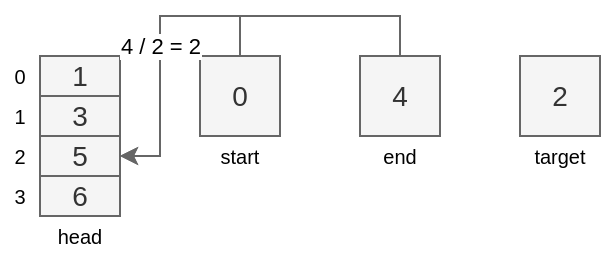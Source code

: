 <mxfile version="26.0.9" pages="7">
  <diagram name="1_1" id="raGk_D8FTLXwgUmbc4jt">
    <mxGraphModel dx="479" dy="602" grid="1" gridSize="10" guides="1" tooltips="1" connect="1" arrows="1" fold="1" page="1" pageScale="1" pageWidth="380" pageHeight="200" math="0" shadow="0">
      <root>
        <mxCell id="0" />
        <mxCell id="1" parent="0" />
        <mxCell id="YVadF5KtlsCSZIGHM0kt-62" value="1" style="text;html=1;align=center;verticalAlign=middle;whiteSpace=wrap;rounded=0;fillColor=#f5f5f5;strokeColor=#666666;fontSize=14;fontColor=#333333;" parent="1" vertex="1">
          <mxGeometry x="60" y="60" width="40" height="20" as="geometry" />
        </mxCell>
        <mxCell id="YVadF5KtlsCSZIGHM0kt-69" value="head" style="text;html=1;align=center;verticalAlign=middle;whiteSpace=wrap;rounded=0;fontSize=10;" parent="1" vertex="1">
          <mxGeometry x="60" y="140" width="40" height="20" as="geometry" />
        </mxCell>
        <mxCell id="HLPhJ_ixPwx_cEk2xLpj-1" value="3" style="text;html=1;align=center;verticalAlign=middle;whiteSpace=wrap;rounded=0;fillColor=#f5f5f5;strokeColor=#666666;fontSize=14;fontColor=#333333;" vertex="1" parent="1">
          <mxGeometry x="60" y="80" width="40" height="20" as="geometry" />
        </mxCell>
        <mxCell id="HLPhJ_ixPwx_cEk2xLpj-2" value="5" style="text;html=1;align=center;verticalAlign=middle;whiteSpace=wrap;rounded=0;fillColor=#f5f5f5;strokeColor=#666666;fontSize=14;fontColor=#333333;" vertex="1" parent="1">
          <mxGeometry x="60" y="100" width="40" height="20" as="geometry" />
        </mxCell>
        <mxCell id="HLPhJ_ixPwx_cEk2xLpj-3" value="6" style="text;html=1;align=center;verticalAlign=middle;whiteSpace=wrap;rounded=0;fillColor=#f5f5f5;strokeColor=#666666;fontSize=14;fontColor=#333333;" vertex="1" parent="1">
          <mxGeometry x="60" y="120" width="40" height="20" as="geometry" />
        </mxCell>
        <mxCell id="HLPhJ_ixPwx_cEk2xLpj-4" value="0" style="text;html=1;align=center;verticalAlign=middle;whiteSpace=wrap;rounded=0;fillColor=#f5f5f5;strokeColor=#666666;fontSize=14;fontColor=#333333;" vertex="1" parent="1">
          <mxGeometry x="140" y="60" width="40" height="40" as="geometry" />
        </mxCell>
        <mxCell id="wyo38TF92AZ36UTN26x6-1" style="edgeStyle=orthogonalEdgeStyle;rounded=0;orthogonalLoop=1;jettySize=auto;html=1;exitX=0.5;exitY=0;exitDx=0;exitDy=0;entryX=1;entryY=0.5;entryDx=0;entryDy=0;fillColor=#f5f5f5;strokeColor=#666666;" edge="1" parent="1" source="HLPhJ_ixPwx_cEk2xLpj-5" target="HLPhJ_ixPwx_cEk2xLpj-2">
          <mxGeometry relative="1" as="geometry">
            <Array as="points">
              <mxPoint x="240" y="40" />
              <mxPoint x="120" y="40" />
              <mxPoint x="120" y="110" />
            </Array>
          </mxGeometry>
        </mxCell>
        <mxCell id="HLPhJ_ixPwx_cEk2xLpj-5" value="4" style="text;html=1;align=center;verticalAlign=middle;whiteSpace=wrap;rounded=0;fillColor=#f5f5f5;strokeColor=#666666;fontSize=14;fontColor=#333333;" vertex="1" parent="1">
          <mxGeometry x="220" y="60" width="40" height="40" as="geometry" />
        </mxCell>
        <mxCell id="HLPhJ_ixPwx_cEk2xLpj-6" value="0" style="text;html=1;align=center;verticalAlign=middle;whiteSpace=wrap;rounded=0;fontSize=10;" vertex="1" parent="1">
          <mxGeometry x="40" y="60" width="20" height="20" as="geometry" />
        </mxCell>
        <mxCell id="HLPhJ_ixPwx_cEk2xLpj-7" value="1" style="text;html=1;align=center;verticalAlign=middle;whiteSpace=wrap;rounded=0;fontSize=10;" vertex="1" parent="1">
          <mxGeometry x="40" y="80" width="20" height="20" as="geometry" />
        </mxCell>
        <mxCell id="HLPhJ_ixPwx_cEk2xLpj-8" value="2" style="text;html=1;align=center;verticalAlign=middle;whiteSpace=wrap;rounded=0;fontSize=10;" vertex="1" parent="1">
          <mxGeometry x="40" y="100" width="20" height="20" as="geometry" />
        </mxCell>
        <mxCell id="HLPhJ_ixPwx_cEk2xLpj-9" value="3" style="text;html=1;align=center;verticalAlign=middle;whiteSpace=wrap;rounded=0;fontSize=10;" vertex="1" parent="1">
          <mxGeometry x="40" y="120" width="20" height="20" as="geometry" />
        </mxCell>
        <mxCell id="HLPhJ_ixPwx_cEk2xLpj-10" value="start" style="text;html=1;align=center;verticalAlign=middle;whiteSpace=wrap;rounded=0;fontSize=10;" vertex="1" parent="1">
          <mxGeometry x="140" y="100" width="40" height="20" as="geometry" />
        </mxCell>
        <mxCell id="HLPhJ_ixPwx_cEk2xLpj-12" value="end" style="text;html=1;align=center;verticalAlign=middle;whiteSpace=wrap;rounded=0;fontSize=10;" vertex="1" parent="1">
          <mxGeometry x="220" y="100" width="40" height="20" as="geometry" />
        </mxCell>
        <mxCell id="HLPhJ_ixPwx_cEk2xLpj-15" value="4 / 2 = 2" style="edgeStyle=orthogonalEdgeStyle;rounded=0;orthogonalLoop=1;jettySize=auto;html=1;exitX=0.5;exitY=0;exitDx=0;exitDy=0;entryX=1;entryY=0.5;entryDx=0;entryDy=0;fillColor=#f5f5f5;strokeColor=#666666;" edge="1" parent="1" source="HLPhJ_ixPwx_cEk2xLpj-4" target="HLPhJ_ixPwx_cEk2xLpj-2">
          <mxGeometry relative="1" as="geometry" />
        </mxCell>
        <mxCell id="OzNwr1n8sYcofSGi2m3O-1" value="2" style="text;html=1;align=center;verticalAlign=middle;whiteSpace=wrap;rounded=0;fillColor=#f5f5f5;strokeColor=#666666;fontSize=14;fontColor=#333333;" vertex="1" parent="1">
          <mxGeometry x="300" y="60" width="40" height="40" as="geometry" />
        </mxCell>
        <mxCell id="OzNwr1n8sYcofSGi2m3O-2" value="target" style="text;html=1;align=center;verticalAlign=middle;whiteSpace=wrap;rounded=0;fontSize=10;" vertex="1" parent="1">
          <mxGeometry x="300" y="100" width="40" height="20" as="geometry" />
        </mxCell>
      </root>
    </mxGraphModel>
  </diagram>
  <diagram name="1_2" id="Xe5PNW_9NJMJDappwKP_">
    <mxGraphModel dx="454" dy="703" grid="1" gridSize="10" guides="1" tooltips="1" connect="1" arrows="1" fold="1" page="1" pageScale="1" pageWidth="380" pageHeight="200" math="0" shadow="0">
      <root>
        <mxCell id="CXMu4a2lY9IRvnegGQ43-0" />
        <mxCell id="CXMu4a2lY9IRvnegGQ43-1" parent="CXMu4a2lY9IRvnegGQ43-0" />
        <mxCell id="CXMu4a2lY9IRvnegGQ43-2" value="1" style="text;html=1;align=center;verticalAlign=middle;whiteSpace=wrap;rounded=0;fillColor=#f5f5f5;strokeColor=#666666;fontSize=14;fontColor=#333333;" vertex="1" parent="CXMu4a2lY9IRvnegGQ43-1">
          <mxGeometry x="60" y="60" width="40" height="20" as="geometry" />
        </mxCell>
        <mxCell id="CXMu4a2lY9IRvnegGQ43-3" value="head" style="text;html=1;align=center;verticalAlign=middle;whiteSpace=wrap;rounded=0;fontSize=10;" vertex="1" parent="CXMu4a2lY9IRvnegGQ43-1">
          <mxGeometry x="60" y="140" width="40" height="20" as="geometry" />
        </mxCell>
        <mxCell id="CXMu4a2lY9IRvnegGQ43-4" value="3" style="text;html=1;align=center;verticalAlign=middle;whiteSpace=wrap;rounded=0;fillColor=#f5f5f5;strokeColor=#666666;fontSize=14;fontColor=#333333;" vertex="1" parent="CXMu4a2lY9IRvnegGQ43-1">
          <mxGeometry x="60" y="80" width="40" height="20" as="geometry" />
        </mxCell>
        <mxCell id="CXMu4a2lY9IRvnegGQ43-5" value="5" style="text;html=1;align=center;verticalAlign=middle;whiteSpace=wrap;rounded=0;fillColor=#f5f5f5;strokeColor=#666666;fontSize=14;fontColor=#333333;" vertex="1" parent="CXMu4a2lY9IRvnegGQ43-1">
          <mxGeometry x="60" y="100" width="40" height="20" as="geometry" />
        </mxCell>
        <mxCell id="CXMu4a2lY9IRvnegGQ43-6" value="6" style="text;html=1;align=center;verticalAlign=middle;whiteSpace=wrap;rounded=0;fillColor=#f5f5f5;strokeColor=#666666;fontSize=14;fontColor=#333333;" vertex="1" parent="CXMu4a2lY9IRvnegGQ43-1">
          <mxGeometry x="60" y="120" width="40" height="20" as="geometry" />
        </mxCell>
        <mxCell id="CXMu4a2lY9IRvnegGQ43-7" value="0" style="text;html=1;align=center;verticalAlign=middle;whiteSpace=wrap;rounded=0;fillColor=#f5f5f5;strokeColor=#666666;fontSize=14;fontColor=#333333;" vertex="1" parent="CXMu4a2lY9IRvnegGQ43-1">
          <mxGeometry x="140" y="60" width="40" height="40" as="geometry" />
        </mxCell>
        <mxCell id="CXMu4a2lY9IRvnegGQ43-8" style="edgeStyle=orthogonalEdgeStyle;rounded=0;orthogonalLoop=1;jettySize=auto;html=1;exitX=0.5;exitY=0;exitDx=0;exitDy=0;entryX=1;entryY=0.5;entryDx=0;entryDy=0;fillColor=#dae8fc;strokeColor=#6c8ebf;" edge="1" parent="CXMu4a2lY9IRvnegGQ43-1" source="CXMu4a2lY9IRvnegGQ43-9" target="CXMu4a2lY9IRvnegGQ43-4">
          <mxGeometry relative="1" as="geometry">
            <Array as="points">
              <mxPoint x="240" y="40" />
              <mxPoint x="120" y="40" />
              <mxPoint x="120" y="90" />
            </Array>
          </mxGeometry>
        </mxCell>
        <mxCell id="CXMu4a2lY9IRvnegGQ43-9" value="3" style="text;html=1;align=center;verticalAlign=middle;whiteSpace=wrap;rounded=0;fillColor=#dae8fc;strokeColor=#6c8ebf;fontSize=14;fontColor=#333333;" vertex="1" parent="CXMu4a2lY9IRvnegGQ43-1">
          <mxGeometry x="220" y="60" width="40" height="40" as="geometry" />
        </mxCell>
        <mxCell id="CXMu4a2lY9IRvnegGQ43-10" value="0" style="text;html=1;align=center;verticalAlign=middle;whiteSpace=wrap;rounded=0;fontSize=10;" vertex="1" parent="CXMu4a2lY9IRvnegGQ43-1">
          <mxGeometry x="40" y="60" width="20" height="20" as="geometry" />
        </mxCell>
        <mxCell id="CXMu4a2lY9IRvnegGQ43-11" value="1" style="text;html=1;align=center;verticalAlign=middle;whiteSpace=wrap;rounded=0;fontSize=10;" vertex="1" parent="CXMu4a2lY9IRvnegGQ43-1">
          <mxGeometry x="40" y="80" width="20" height="20" as="geometry" />
        </mxCell>
        <mxCell id="CXMu4a2lY9IRvnegGQ43-12" value="2" style="text;html=1;align=center;verticalAlign=middle;whiteSpace=wrap;rounded=0;fontSize=10;" vertex="1" parent="CXMu4a2lY9IRvnegGQ43-1">
          <mxGeometry x="40" y="100" width="20" height="20" as="geometry" />
        </mxCell>
        <mxCell id="CXMu4a2lY9IRvnegGQ43-13" value="3" style="text;html=1;align=center;verticalAlign=middle;whiteSpace=wrap;rounded=0;fontSize=10;" vertex="1" parent="CXMu4a2lY9IRvnegGQ43-1">
          <mxGeometry x="40" y="120" width="20" height="20" as="geometry" />
        </mxCell>
        <mxCell id="CXMu4a2lY9IRvnegGQ43-14" value="start" style="text;html=1;align=center;verticalAlign=middle;whiteSpace=wrap;rounded=0;fontSize=10;" vertex="1" parent="CXMu4a2lY9IRvnegGQ43-1">
          <mxGeometry x="140" y="100" width="40" height="20" as="geometry" />
        </mxCell>
        <mxCell id="CXMu4a2lY9IRvnegGQ43-15" value="end" style="text;html=1;align=center;verticalAlign=middle;whiteSpace=wrap;rounded=0;fontSize=10;" vertex="1" parent="CXMu4a2lY9IRvnegGQ43-1">
          <mxGeometry x="220" y="100" width="40" height="20" as="geometry" />
        </mxCell>
        <mxCell id="CXMu4a2lY9IRvnegGQ43-16" value="3 / 2 = 1" style="edgeStyle=orthogonalEdgeStyle;rounded=0;orthogonalLoop=1;jettySize=auto;html=1;exitX=0.5;exitY=0;exitDx=0;exitDy=0;entryX=1;entryY=0.5;entryDx=0;entryDy=0;fillColor=#f5f5f5;strokeColor=#666666;" edge="1" parent="CXMu4a2lY9IRvnegGQ43-1" source="CXMu4a2lY9IRvnegGQ43-7" target="CXMu4a2lY9IRvnegGQ43-4">
          <mxGeometry relative="1" as="geometry" />
        </mxCell>
        <mxCell id="CXMu4a2lY9IRvnegGQ43-17" value="2" style="text;html=1;align=center;verticalAlign=middle;whiteSpace=wrap;rounded=0;fillColor=#f5f5f5;strokeColor=#666666;fontSize=14;fontColor=#333333;" vertex="1" parent="CXMu4a2lY9IRvnegGQ43-1">
          <mxGeometry x="300" y="60" width="40" height="40" as="geometry" />
        </mxCell>
        <mxCell id="CXMu4a2lY9IRvnegGQ43-18" value="target" style="text;html=1;align=center;verticalAlign=middle;whiteSpace=wrap;rounded=0;fontSize=10;" vertex="1" parent="CXMu4a2lY9IRvnegGQ43-1">
          <mxGeometry x="300" y="100" width="40" height="20" as="geometry" />
        </mxCell>
      </root>
    </mxGraphModel>
  </diagram>
  <diagram name="1_3" id="bgQ-XmwQGah9FWewh59-">
    <mxGraphModel dx="318" dy="492" grid="1" gridSize="10" guides="1" tooltips="1" connect="1" arrows="1" fold="1" page="1" pageScale="1" pageWidth="380" pageHeight="200" math="0" shadow="0">
      <root>
        <mxCell id="JKQjCO897a4f7hNjVRfU-0" />
        <mxCell id="JKQjCO897a4f7hNjVRfU-1" parent="JKQjCO897a4f7hNjVRfU-0" />
        <mxCell id="JKQjCO897a4f7hNjVRfU-2" value="1" style="text;html=1;align=center;verticalAlign=middle;whiteSpace=wrap;rounded=0;fillColor=#f5f5f5;strokeColor=#666666;fontSize=14;fontColor=#333333;" vertex="1" parent="JKQjCO897a4f7hNjVRfU-1">
          <mxGeometry x="60" y="60" width="40" height="20" as="geometry" />
        </mxCell>
        <mxCell id="JKQjCO897a4f7hNjVRfU-3" value="head" style="text;html=1;align=center;verticalAlign=middle;whiteSpace=wrap;rounded=0;fontSize=10;" vertex="1" parent="JKQjCO897a4f7hNjVRfU-1">
          <mxGeometry x="60" y="140" width="40" height="20" as="geometry" />
        </mxCell>
        <mxCell id="JKQjCO897a4f7hNjVRfU-4" value="3" style="text;html=1;align=center;verticalAlign=middle;whiteSpace=wrap;rounded=0;fillColor=#f5f5f5;strokeColor=#666666;fontSize=14;fontColor=#333333;" vertex="1" parent="JKQjCO897a4f7hNjVRfU-1">
          <mxGeometry x="60" y="80" width="40" height="20" as="geometry" />
        </mxCell>
        <mxCell id="JKQjCO897a4f7hNjVRfU-5" value="5" style="text;html=1;align=center;verticalAlign=middle;whiteSpace=wrap;rounded=0;fillColor=#f5f5f5;strokeColor=#666666;fontSize=14;fontColor=#333333;" vertex="1" parent="JKQjCO897a4f7hNjVRfU-1">
          <mxGeometry x="60" y="100" width="40" height="20" as="geometry" />
        </mxCell>
        <mxCell id="JKQjCO897a4f7hNjVRfU-6" value="6" style="text;html=1;align=center;verticalAlign=middle;whiteSpace=wrap;rounded=0;fillColor=#f5f5f5;strokeColor=#666666;fontSize=14;fontColor=#333333;" vertex="1" parent="JKQjCO897a4f7hNjVRfU-1">
          <mxGeometry x="60" y="120" width="40" height="20" as="geometry" />
        </mxCell>
        <mxCell id="JKQjCO897a4f7hNjVRfU-7" value="0" style="text;html=1;align=center;verticalAlign=middle;whiteSpace=wrap;rounded=0;fillColor=#f5f5f5;strokeColor=#666666;fontSize=14;fontColor=#333333;" vertex="1" parent="JKQjCO897a4f7hNjVRfU-1">
          <mxGeometry x="140" y="60" width="40" height="40" as="geometry" />
        </mxCell>
        <mxCell id="JKQjCO897a4f7hNjVRfU-8" style="edgeStyle=orthogonalEdgeStyle;rounded=0;orthogonalLoop=1;jettySize=auto;html=1;exitX=0.5;exitY=0;exitDx=0;exitDy=0;entryX=1;entryY=0.5;entryDx=0;entryDy=0;fillColor=#dae8fc;strokeColor=#6c8ebf;" edge="1" parent="JKQjCO897a4f7hNjVRfU-1" source="JKQjCO897a4f7hNjVRfU-9" target="JKQjCO897a4f7hNjVRfU-4">
          <mxGeometry relative="1" as="geometry">
            <Array as="points">
              <mxPoint x="240" y="40" />
              <mxPoint x="120" y="40" />
              <mxPoint x="120" y="90" />
            </Array>
          </mxGeometry>
        </mxCell>
        <mxCell id="JKQjCO897a4f7hNjVRfU-9" value="2" style="text;html=1;align=center;verticalAlign=middle;whiteSpace=wrap;rounded=0;fillColor=#dae8fc;strokeColor=#6c8ebf;fontSize=14;fontColor=#333333;" vertex="1" parent="JKQjCO897a4f7hNjVRfU-1">
          <mxGeometry x="220" y="60" width="40" height="40" as="geometry" />
        </mxCell>
        <mxCell id="JKQjCO897a4f7hNjVRfU-10" value="0" style="text;html=1;align=center;verticalAlign=middle;whiteSpace=wrap;rounded=0;fontSize=10;" vertex="1" parent="JKQjCO897a4f7hNjVRfU-1">
          <mxGeometry x="40" y="60" width="20" height="20" as="geometry" />
        </mxCell>
        <mxCell id="JKQjCO897a4f7hNjVRfU-11" value="1" style="text;html=1;align=center;verticalAlign=middle;whiteSpace=wrap;rounded=0;fontSize=10;" vertex="1" parent="JKQjCO897a4f7hNjVRfU-1">
          <mxGeometry x="40" y="80" width="20" height="20" as="geometry" />
        </mxCell>
        <mxCell id="JKQjCO897a4f7hNjVRfU-12" value="2" style="text;html=1;align=center;verticalAlign=middle;whiteSpace=wrap;rounded=0;fontSize=10;" vertex="1" parent="JKQjCO897a4f7hNjVRfU-1">
          <mxGeometry x="40" y="100" width="20" height="20" as="geometry" />
        </mxCell>
        <mxCell id="JKQjCO897a4f7hNjVRfU-13" value="3" style="text;html=1;align=center;verticalAlign=middle;whiteSpace=wrap;rounded=0;fontSize=10;" vertex="1" parent="JKQjCO897a4f7hNjVRfU-1">
          <mxGeometry x="40" y="120" width="20" height="20" as="geometry" />
        </mxCell>
        <mxCell id="JKQjCO897a4f7hNjVRfU-14" value="start" style="text;html=1;align=center;verticalAlign=middle;whiteSpace=wrap;rounded=0;fontSize=10;" vertex="1" parent="JKQjCO897a4f7hNjVRfU-1">
          <mxGeometry x="140" y="100" width="40" height="20" as="geometry" />
        </mxCell>
        <mxCell id="JKQjCO897a4f7hNjVRfU-15" value="end" style="text;html=1;align=center;verticalAlign=middle;whiteSpace=wrap;rounded=0;fontSize=10;" vertex="1" parent="JKQjCO897a4f7hNjVRfU-1">
          <mxGeometry x="220" y="100" width="40" height="20" as="geometry" />
        </mxCell>
        <mxCell id="JKQjCO897a4f7hNjVRfU-16" value="2 / 2 = 1" style="edgeStyle=orthogonalEdgeStyle;rounded=0;orthogonalLoop=1;jettySize=auto;html=1;exitX=0.5;exitY=0;exitDx=0;exitDy=0;entryX=1;entryY=0.5;entryDx=0;entryDy=0;fillColor=#f5f5f5;strokeColor=#666666;" edge="1" parent="JKQjCO897a4f7hNjVRfU-1" source="JKQjCO897a4f7hNjVRfU-7" target="JKQjCO897a4f7hNjVRfU-4">
          <mxGeometry relative="1" as="geometry" />
        </mxCell>
        <mxCell id="JKQjCO897a4f7hNjVRfU-17" value="2" style="text;html=1;align=center;verticalAlign=middle;whiteSpace=wrap;rounded=0;fillColor=#f5f5f5;strokeColor=#666666;fontSize=14;fontColor=#333333;" vertex="1" parent="JKQjCO897a4f7hNjVRfU-1">
          <mxGeometry x="300" y="60" width="40" height="40" as="geometry" />
        </mxCell>
        <mxCell id="JKQjCO897a4f7hNjVRfU-18" value="target" style="text;html=1;align=center;verticalAlign=middle;whiteSpace=wrap;rounded=0;fontSize=10;" vertex="1" parent="JKQjCO897a4f7hNjVRfU-1">
          <mxGeometry x="300" y="100" width="40" height="20" as="geometry" />
        </mxCell>
      </root>
    </mxGraphModel>
  </diagram>
  <diagram name="1_4" id="Nwadzig5twYr5KLz-5EW">
    <mxGraphModel dx="378" dy="586" grid="1" gridSize="10" guides="1" tooltips="1" connect="1" arrows="1" fold="1" page="1" pageScale="1" pageWidth="380" pageHeight="200" math="0" shadow="0">
      <root>
        <mxCell id="PVrmdTZthWEJJLm-ss5--0" />
        <mxCell id="PVrmdTZthWEJJLm-ss5--1" parent="PVrmdTZthWEJJLm-ss5--0" />
        <mxCell id="PVrmdTZthWEJJLm-ss5--2" value="1" style="text;html=1;align=center;verticalAlign=middle;whiteSpace=wrap;rounded=0;fillColor=#f5f5f5;strokeColor=#666666;fontSize=14;fontColor=#333333;" vertex="1" parent="PVrmdTZthWEJJLm-ss5--1">
          <mxGeometry x="60" y="60" width="40" height="20" as="geometry" />
        </mxCell>
        <mxCell id="PVrmdTZthWEJJLm-ss5--3" value="head" style="text;html=1;align=center;verticalAlign=middle;whiteSpace=wrap;rounded=0;fontSize=10;" vertex="1" parent="PVrmdTZthWEJJLm-ss5--1">
          <mxGeometry x="60" y="140" width="40" height="20" as="geometry" />
        </mxCell>
        <mxCell id="PVrmdTZthWEJJLm-ss5--4" value="3" style="text;html=1;align=center;verticalAlign=middle;whiteSpace=wrap;rounded=0;fillColor=#f5f5f5;strokeColor=#666666;fontSize=14;fontColor=#333333;" vertex="1" parent="PVrmdTZthWEJJLm-ss5--1">
          <mxGeometry x="60" y="80" width="40" height="20" as="geometry" />
        </mxCell>
        <mxCell id="PVrmdTZthWEJJLm-ss5--5" value="5" style="text;html=1;align=center;verticalAlign=middle;whiteSpace=wrap;rounded=0;fillColor=#f5f5f5;strokeColor=#666666;fontSize=14;fontColor=#333333;" vertex="1" parent="PVrmdTZthWEJJLm-ss5--1">
          <mxGeometry x="60" y="100" width="40" height="20" as="geometry" />
        </mxCell>
        <mxCell id="PVrmdTZthWEJJLm-ss5--6" value="6" style="text;html=1;align=center;verticalAlign=middle;whiteSpace=wrap;rounded=0;fillColor=#f5f5f5;strokeColor=#666666;fontSize=14;fontColor=#333333;" vertex="1" parent="PVrmdTZthWEJJLm-ss5--1">
          <mxGeometry x="60" y="120" width="40" height="20" as="geometry" />
        </mxCell>
        <mxCell id="PVrmdTZthWEJJLm-ss5--7" value="0" style="text;html=1;align=center;verticalAlign=middle;whiteSpace=wrap;rounded=0;fillColor=#f5f5f5;strokeColor=#666666;fontSize=14;fontColor=#333333;" vertex="1" parent="PVrmdTZthWEJJLm-ss5--1">
          <mxGeometry x="140" y="60" width="40" height="40" as="geometry" />
        </mxCell>
        <mxCell id="PVrmdTZthWEJJLm-ss5--8" style="edgeStyle=orthogonalEdgeStyle;rounded=0;orthogonalLoop=1;jettySize=auto;html=1;exitX=0.5;exitY=0;exitDx=0;exitDy=0;entryX=1;entryY=0.5;entryDx=0;entryDy=0;fillColor=#dae8fc;strokeColor=#6c8ebf;" edge="1" parent="PVrmdTZthWEJJLm-ss5--1" source="PVrmdTZthWEJJLm-ss5--9" target="PVrmdTZthWEJJLm-ss5--2">
          <mxGeometry relative="1" as="geometry">
            <Array as="points">
              <mxPoint x="240" y="40" />
              <mxPoint x="120" y="40" />
              <mxPoint x="120" y="70" />
            </Array>
          </mxGeometry>
        </mxCell>
        <mxCell id="PVrmdTZthWEJJLm-ss5--9" value="1" style="text;html=1;align=center;verticalAlign=middle;whiteSpace=wrap;rounded=0;fillColor=#dae8fc;strokeColor=#6c8ebf;fontSize=14;fontColor=#333333;" vertex="1" parent="PVrmdTZthWEJJLm-ss5--1">
          <mxGeometry x="220" y="60" width="40" height="40" as="geometry" />
        </mxCell>
        <mxCell id="PVrmdTZthWEJJLm-ss5--10" value="0" style="text;html=1;align=center;verticalAlign=middle;whiteSpace=wrap;rounded=0;fontSize=10;" vertex="1" parent="PVrmdTZthWEJJLm-ss5--1">
          <mxGeometry x="40" y="60" width="20" height="20" as="geometry" />
        </mxCell>
        <mxCell id="PVrmdTZthWEJJLm-ss5--11" value="1" style="text;html=1;align=center;verticalAlign=middle;whiteSpace=wrap;rounded=0;fontSize=10;" vertex="1" parent="PVrmdTZthWEJJLm-ss5--1">
          <mxGeometry x="40" y="80" width="20" height="20" as="geometry" />
        </mxCell>
        <mxCell id="PVrmdTZthWEJJLm-ss5--12" value="2" style="text;html=1;align=center;verticalAlign=middle;whiteSpace=wrap;rounded=0;fontSize=10;" vertex="1" parent="PVrmdTZthWEJJLm-ss5--1">
          <mxGeometry x="40" y="100" width="20" height="20" as="geometry" />
        </mxCell>
        <mxCell id="PVrmdTZthWEJJLm-ss5--13" value="3" style="text;html=1;align=center;verticalAlign=middle;whiteSpace=wrap;rounded=0;fontSize=10;" vertex="1" parent="PVrmdTZthWEJJLm-ss5--1">
          <mxGeometry x="40" y="120" width="20" height="20" as="geometry" />
        </mxCell>
        <mxCell id="PVrmdTZthWEJJLm-ss5--14" value="start" style="text;html=1;align=center;verticalAlign=middle;whiteSpace=wrap;rounded=0;fontSize=10;" vertex="1" parent="PVrmdTZthWEJJLm-ss5--1">
          <mxGeometry x="140" y="100" width="40" height="20" as="geometry" />
        </mxCell>
        <mxCell id="PVrmdTZthWEJJLm-ss5--15" value="end" style="text;html=1;align=center;verticalAlign=middle;whiteSpace=wrap;rounded=0;fontSize=10;" vertex="1" parent="PVrmdTZthWEJJLm-ss5--1">
          <mxGeometry x="220" y="100" width="40" height="20" as="geometry" />
        </mxCell>
        <mxCell id="PVrmdTZthWEJJLm-ss5--16" value="1 / 2 = 0" style="edgeStyle=orthogonalEdgeStyle;rounded=0;orthogonalLoop=1;jettySize=auto;html=1;exitX=0.5;exitY=0;exitDx=0;exitDy=0;entryX=1;entryY=0.5;entryDx=0;entryDy=0;fillColor=#f5f5f5;strokeColor=#666666;" edge="1" parent="PVrmdTZthWEJJLm-ss5--1" source="PVrmdTZthWEJJLm-ss5--7" target="PVrmdTZthWEJJLm-ss5--2">
          <mxGeometry relative="1" as="geometry" />
        </mxCell>
        <mxCell id="PVrmdTZthWEJJLm-ss5--17" value="2" style="text;html=1;align=center;verticalAlign=middle;whiteSpace=wrap;rounded=0;fillColor=#f5f5f5;strokeColor=#666666;fontSize=14;fontColor=#333333;" vertex="1" parent="PVrmdTZthWEJJLm-ss5--1">
          <mxGeometry x="300" y="60" width="40" height="40" as="geometry" />
        </mxCell>
        <mxCell id="PVrmdTZthWEJJLm-ss5--18" value="target" style="text;html=1;align=center;verticalAlign=middle;whiteSpace=wrap;rounded=0;fontSize=10;" vertex="1" parent="PVrmdTZthWEJJLm-ss5--1">
          <mxGeometry x="300" y="100" width="40" height="20" as="geometry" />
        </mxCell>
      </root>
    </mxGraphModel>
  </diagram>
  <diagram name="1_5" id="8nInTX4Pj194m9KKf9wE">
    <mxGraphModel dx="575" dy="723" grid="1" gridSize="10" guides="1" tooltips="1" connect="1" arrows="1" fold="1" page="1" pageScale="1" pageWidth="380" pageHeight="240" math="0" shadow="0">
      <root>
        <mxCell id="Y5Q_eQNpxi7wkEvh1GTu-0" />
        <mxCell id="Y5Q_eQNpxi7wkEvh1GTu-1" parent="Y5Q_eQNpxi7wkEvh1GTu-0" />
        <mxCell id="Y5Q_eQNpxi7wkEvh1GTu-2" value="1" style="text;html=1;align=center;verticalAlign=middle;whiteSpace=wrap;rounded=0;fillColor=#f5f5f5;strokeColor=#666666;fontSize=14;fontColor=#333333;" vertex="1" parent="Y5Q_eQNpxi7wkEvh1GTu-1">
          <mxGeometry x="60" y="60" width="40" height="20" as="geometry" />
        </mxCell>
        <mxCell id="Y5Q_eQNpxi7wkEvh1GTu-3" value="head" style="text;html=1;align=center;verticalAlign=middle;whiteSpace=wrap;rounded=0;fontSize=10;" vertex="1" parent="Y5Q_eQNpxi7wkEvh1GTu-1">
          <mxGeometry x="60" y="140" width="40" height="20" as="geometry" />
        </mxCell>
        <mxCell id="Y5Q_eQNpxi7wkEvh1GTu-4" value="3" style="text;html=1;align=center;verticalAlign=middle;whiteSpace=wrap;rounded=0;fillColor=#f5f5f5;strokeColor=#666666;fontSize=14;fontColor=#333333;" vertex="1" parent="Y5Q_eQNpxi7wkEvh1GTu-1">
          <mxGeometry x="60" y="80" width="40" height="20" as="geometry" />
        </mxCell>
        <mxCell id="Y5Q_eQNpxi7wkEvh1GTu-5" value="5" style="text;html=1;align=center;verticalAlign=middle;whiteSpace=wrap;rounded=0;fillColor=#f5f5f5;strokeColor=#666666;fontSize=14;fontColor=#333333;" vertex="1" parent="Y5Q_eQNpxi7wkEvh1GTu-1">
          <mxGeometry x="60" y="100" width="40" height="20" as="geometry" />
        </mxCell>
        <mxCell id="Y5Q_eQNpxi7wkEvh1GTu-6" value="6" style="text;html=1;align=center;verticalAlign=middle;whiteSpace=wrap;rounded=0;fillColor=#f5f5f5;strokeColor=#666666;fontSize=14;fontColor=#333333;" vertex="1" parent="Y5Q_eQNpxi7wkEvh1GTu-1">
          <mxGeometry x="60" y="120" width="40" height="20" as="geometry" />
        </mxCell>
        <mxCell id="Y5Q_eQNpxi7wkEvh1GTu-7" value="1" style="text;html=1;align=center;verticalAlign=middle;whiteSpace=wrap;rounded=0;fillColor=#dae8fc;strokeColor=#6c8ebf;fontSize=14;fontColor=#333333;" vertex="1" parent="Y5Q_eQNpxi7wkEvh1GTu-1">
          <mxGeometry x="140" y="60" width="40" height="40" as="geometry" />
        </mxCell>
        <mxCell id="Y5Q_eQNpxi7wkEvh1GTu-8" style="edgeStyle=orthogonalEdgeStyle;rounded=0;orthogonalLoop=1;jettySize=auto;html=1;exitX=0.5;exitY=0;exitDx=0;exitDy=0;entryX=1;entryY=0.5;entryDx=0;entryDy=0;fillColor=#dae8fc;strokeColor=#6c8ebf;" edge="1" parent="Y5Q_eQNpxi7wkEvh1GTu-1" source="Y5Q_eQNpxi7wkEvh1GTu-9" target="Y5Q_eQNpxi7wkEvh1GTu-4">
          <mxGeometry relative="1" as="geometry">
            <Array as="points">
              <mxPoint x="240" y="40" />
              <mxPoint x="120" y="40" />
              <mxPoint x="120" y="90" />
            </Array>
          </mxGeometry>
        </mxCell>
        <mxCell id="Y5Q_eQNpxi7wkEvh1GTu-9" value="1" style="text;html=1;align=center;verticalAlign=middle;whiteSpace=wrap;rounded=0;fillColor=#d5e8d4;strokeColor=#82b366;fontSize=14;fontColor=#333333;" vertex="1" parent="Y5Q_eQNpxi7wkEvh1GTu-1">
          <mxGeometry x="220" y="60" width="40" height="40" as="geometry" />
        </mxCell>
        <mxCell id="Y5Q_eQNpxi7wkEvh1GTu-10" value="0" style="text;html=1;align=center;verticalAlign=middle;whiteSpace=wrap;rounded=0;fontSize=10;" vertex="1" parent="Y5Q_eQNpxi7wkEvh1GTu-1">
          <mxGeometry x="40" y="60" width="20" height="20" as="geometry" />
        </mxCell>
        <mxCell id="Y5Q_eQNpxi7wkEvh1GTu-11" value="1" style="text;html=1;align=center;verticalAlign=middle;whiteSpace=wrap;rounded=0;fontSize=10;" vertex="1" parent="Y5Q_eQNpxi7wkEvh1GTu-1">
          <mxGeometry x="40" y="80" width="20" height="20" as="geometry" />
        </mxCell>
        <mxCell id="Y5Q_eQNpxi7wkEvh1GTu-12" value="2" style="text;html=1;align=center;verticalAlign=middle;whiteSpace=wrap;rounded=0;fontSize=10;" vertex="1" parent="Y5Q_eQNpxi7wkEvh1GTu-1">
          <mxGeometry x="40" y="100" width="20" height="20" as="geometry" />
        </mxCell>
        <mxCell id="Y5Q_eQNpxi7wkEvh1GTu-13" value="3" style="text;html=1;align=center;verticalAlign=middle;whiteSpace=wrap;rounded=0;fontSize=10;" vertex="1" parent="Y5Q_eQNpxi7wkEvh1GTu-1">
          <mxGeometry x="40" y="120" width="20" height="20" as="geometry" />
        </mxCell>
        <mxCell id="Y5Q_eQNpxi7wkEvh1GTu-14" value="start" style="text;html=1;align=center;verticalAlign=middle;whiteSpace=wrap;rounded=0;fontSize=10;" vertex="1" parent="Y5Q_eQNpxi7wkEvh1GTu-1">
          <mxGeometry x="140" y="100" width="40" height="20" as="geometry" />
        </mxCell>
        <mxCell id="XlzS49RO-8QcABvBX_UC-2" style="edgeStyle=orthogonalEdgeStyle;rounded=0;orthogonalLoop=1;jettySize=auto;html=1;exitX=0.5;exitY=0;exitDx=0;exitDy=0;entryX=0.5;entryY=0;entryDx=0;entryDy=0;fillColor=#d5e8d4;strokeColor=#82b366;" edge="1" parent="Y5Q_eQNpxi7wkEvh1GTu-1" source="Y5Q_eQNpxi7wkEvh1GTu-15" target="XlzS49RO-8QcABvBX_UC-0">
          <mxGeometry relative="1" as="geometry">
            <Array as="points">
              <mxPoint x="240" y="110" />
              <mxPoint x="240" y="110" />
            </Array>
          </mxGeometry>
        </mxCell>
        <mxCell id="Y5Q_eQNpxi7wkEvh1GTu-15" value="end" style="text;html=1;align=center;verticalAlign=middle;whiteSpace=wrap;rounded=0;fontSize=10;" vertex="1" parent="Y5Q_eQNpxi7wkEvh1GTu-1">
          <mxGeometry x="220" y="100" width="40" height="20" as="geometry" />
        </mxCell>
        <mxCell id="Y5Q_eQNpxi7wkEvh1GTu-16" value="2 / 2 = 1" style="edgeStyle=orthogonalEdgeStyle;rounded=0;orthogonalLoop=1;jettySize=auto;html=1;exitX=0.5;exitY=0;exitDx=0;exitDy=0;entryX=1;entryY=0.5;entryDx=0;entryDy=0;fillColor=#f5f5f5;strokeColor=#666666;" edge="1" parent="Y5Q_eQNpxi7wkEvh1GTu-1" source="Y5Q_eQNpxi7wkEvh1GTu-7" target="Y5Q_eQNpxi7wkEvh1GTu-4">
          <mxGeometry relative="1" as="geometry" />
        </mxCell>
        <mxCell id="Y5Q_eQNpxi7wkEvh1GTu-17" value="2" style="text;html=1;align=center;verticalAlign=middle;whiteSpace=wrap;rounded=0;fillColor=#f5f5f5;strokeColor=#666666;fontSize=14;fontColor=#333333;" vertex="1" parent="Y5Q_eQNpxi7wkEvh1GTu-1">
          <mxGeometry x="300" y="60" width="40" height="40" as="geometry" />
        </mxCell>
        <mxCell id="Y5Q_eQNpxi7wkEvh1GTu-18" value="target" style="text;html=1;align=center;verticalAlign=middle;whiteSpace=wrap;rounded=0;fontSize=10;" vertex="1" parent="Y5Q_eQNpxi7wkEvh1GTu-1">
          <mxGeometry x="300" y="100" width="40" height="20" as="geometry" />
        </mxCell>
        <mxCell id="XlzS49RO-8QcABvBX_UC-0" value="1" style="text;html=1;align=center;verticalAlign=middle;whiteSpace=wrap;rounded=0;fillColor=#d5e8d4;strokeColor=#82b366;fontSize=14;fontColor=#333333;" vertex="1" parent="Y5Q_eQNpxi7wkEvh1GTu-1">
          <mxGeometry x="220" y="140" width="40" height="40" as="geometry" />
        </mxCell>
        <mxCell id="XlzS49RO-8QcABvBX_UC-1" value="return" style="text;html=1;align=center;verticalAlign=middle;whiteSpace=wrap;rounded=0;fontSize=10;" vertex="1" parent="Y5Q_eQNpxi7wkEvh1GTu-1">
          <mxGeometry x="220" y="180" width="40" height="20" as="geometry" />
        </mxCell>
      </root>
    </mxGraphModel>
  </diagram>
  <diagram name="2_1" id="LJYfuRmUA76EL1v3R3Xw">
    <mxGraphModel dx="402" dy="506" grid="1" gridSize="10" guides="1" tooltips="1" connect="1" arrows="1" fold="1" page="1" pageScale="1" pageWidth="220" pageHeight="180" math="0" shadow="0">
      <root>
        <mxCell id="Vpa98Tr01UHAS9CUyru7-0" />
        <mxCell id="Vpa98Tr01UHAS9CUyru7-1" parent="Vpa98Tr01UHAS9CUyru7-0" />
        <mxCell id="jPGSNIt3N5dEBffN0MbL-6" style="edgeStyle=orthogonalEdgeStyle;rounded=0;orthogonalLoop=1;jettySize=auto;html=1;exitX=1;exitY=0.5;exitDx=0;exitDy=0;entryX=0;entryY=0.5;entryDx=0;entryDy=0;fillColor=#dae8fc;strokeColor=#6c8ebf;" edge="1" parent="Vpa98Tr01UHAS9CUyru7-1" source="Vpa98Tr01UHAS9CUyru7-2" target="jPGSNIt3N5dEBffN0MbL-0">
          <mxGeometry relative="1" as="geometry" />
        </mxCell>
        <mxCell id="Vpa98Tr01UHAS9CUyru7-2" value="1" style="text;html=1;align=center;verticalAlign=middle;whiteSpace=wrap;rounded=0;fillColor=#dae8fc;strokeColor=#6c8ebf;fontSize=14;fontColor=#333333;" vertex="1" parent="Vpa98Tr01UHAS9CUyru7-1">
          <mxGeometry x="60" y="40" width="40" height="20" as="geometry" />
        </mxCell>
        <mxCell id="Vpa98Tr01UHAS9CUyru7-3" value="head" style="text;html=1;align=center;verticalAlign=middle;whiteSpace=wrap;rounded=0;fontSize=10;" vertex="1" parent="Vpa98Tr01UHAS9CUyru7-1">
          <mxGeometry x="60" y="120" width="40" height="20" as="geometry" />
        </mxCell>
        <mxCell id="jPGSNIt3N5dEBffN0MbL-7" style="edgeStyle=orthogonalEdgeStyle;rounded=0;orthogonalLoop=1;jettySize=auto;html=1;exitX=1;exitY=0.5;exitDx=0;exitDy=0;entryX=0;entryY=0.5;entryDx=0;entryDy=0;fillColor=#dae8fc;strokeColor=#6c8ebf;" edge="1" parent="Vpa98Tr01UHAS9CUyru7-1" source="Vpa98Tr01UHAS9CUyru7-4" target="jPGSNIt3N5dEBffN0MbL-1">
          <mxGeometry relative="1" as="geometry" />
        </mxCell>
        <mxCell id="Vpa98Tr01UHAS9CUyru7-4" value="3" style="text;html=1;align=center;verticalAlign=middle;whiteSpace=wrap;rounded=0;fillColor=#dae8fc;strokeColor=#6c8ebf;fontSize=14;fontColor=#333333;" vertex="1" parent="Vpa98Tr01UHAS9CUyru7-1">
          <mxGeometry x="60" y="60" width="40" height="20" as="geometry" />
        </mxCell>
        <mxCell id="Vpa98Tr01UHAS9CUyru7-5" value="5" style="text;html=1;align=center;verticalAlign=middle;whiteSpace=wrap;rounded=0;fillColor=#f5f5f5;strokeColor=#666666;fontSize=14;fontColor=#333333;" vertex="1" parent="Vpa98Tr01UHAS9CUyru7-1">
          <mxGeometry x="60" y="80" width="40" height="20" as="geometry" />
        </mxCell>
        <mxCell id="Vpa98Tr01UHAS9CUyru7-6" value="6" style="text;html=1;align=center;verticalAlign=middle;whiteSpace=wrap;rounded=0;fillColor=#f5f5f5;strokeColor=#666666;fontSize=14;fontColor=#333333;" vertex="1" parent="Vpa98Tr01UHAS9CUyru7-1">
          <mxGeometry x="60" y="100" width="40" height="20" as="geometry" />
        </mxCell>
        <mxCell id="Vpa98Tr01UHAS9CUyru7-10" value="0" style="text;html=1;align=center;verticalAlign=middle;whiteSpace=wrap;rounded=0;fontSize=10;" vertex="1" parent="Vpa98Tr01UHAS9CUyru7-1">
          <mxGeometry x="40" y="40" width="20" height="20" as="geometry" />
        </mxCell>
        <mxCell id="Vpa98Tr01UHAS9CUyru7-11" value="1" style="text;html=1;align=center;verticalAlign=middle;whiteSpace=wrap;rounded=0;fontSize=10;" vertex="1" parent="Vpa98Tr01UHAS9CUyru7-1">
          <mxGeometry x="40" y="60" width="20" height="20" as="geometry" />
        </mxCell>
        <mxCell id="Vpa98Tr01UHAS9CUyru7-12" value="2" style="text;html=1;align=center;verticalAlign=middle;whiteSpace=wrap;rounded=0;fontSize=10;" vertex="1" parent="Vpa98Tr01UHAS9CUyru7-1">
          <mxGeometry x="40" y="80" width="20" height="20" as="geometry" />
        </mxCell>
        <mxCell id="Vpa98Tr01UHAS9CUyru7-13" value="3" style="text;html=1;align=center;verticalAlign=middle;whiteSpace=wrap;rounded=0;fontSize=10;" vertex="1" parent="Vpa98Tr01UHAS9CUyru7-1">
          <mxGeometry x="40" y="100" width="20" height="20" as="geometry" />
        </mxCell>
        <mxCell id="jPGSNIt3N5dEBffN0MbL-0" value="1" style="text;html=1;align=center;verticalAlign=middle;whiteSpace=wrap;rounded=0;fillColor=#dae8fc;strokeColor=#6c8ebf;fontSize=14;fontColor=#333333;" vertex="1" parent="Vpa98Tr01UHAS9CUyru7-1">
          <mxGeometry x="140" y="40" width="40" height="20" as="geometry" />
        </mxCell>
        <mxCell id="jPGSNIt3N5dEBffN0MbL-1" value="3" style="text;html=1;align=center;verticalAlign=middle;whiteSpace=wrap;rounded=0;fillColor=#dae8fc;strokeColor=#6c8ebf;fontSize=14;fontColor=#333333;" vertex="1" parent="Vpa98Tr01UHAS9CUyru7-1">
          <mxGeometry x="140" y="60" width="40" height="20" as="geometry" />
        </mxCell>
        <mxCell id="jPGSNIt3N5dEBffN0MbL-19" value="subArray" style="text;html=1;align=center;verticalAlign=middle;whiteSpace=wrap;rounded=0;fontSize=10;" vertex="1" parent="Vpa98Tr01UHAS9CUyru7-1">
          <mxGeometry x="140" y="80" width="40" height="20" as="geometry" />
        </mxCell>
      </root>
    </mxGraphModel>
  </diagram>
  <diagram name="2_2" id="aI3VjkIaiBivY9CdUWU3">
    <mxGraphModel dx="402" dy="506" grid="1" gridSize="10" guides="1" tooltips="1" connect="1" arrows="1" fold="1" page="1" pageScale="1" pageWidth="220" pageHeight="200" math="0" shadow="0">
      <root>
        <mxCell id="MD0Ad1XlINJ8-fu-KrGH-0" />
        <mxCell id="MD0Ad1XlINJ8-fu-KrGH-1" parent="MD0Ad1XlINJ8-fu-KrGH-0" />
        <mxCell id="vo7rIMh8yyg6KYCNbm2a-3" style="edgeStyle=orthogonalEdgeStyle;rounded=0;orthogonalLoop=1;jettySize=auto;html=1;exitX=1;exitY=0.5;exitDx=0;exitDy=0;entryX=0;entryY=0.5;entryDx=0;entryDy=0;fillColor=#dae8fc;strokeColor=#6c8ebf;" edge="1" parent="MD0Ad1XlINJ8-fu-KrGH-1" source="MD0Ad1XlINJ8-fu-KrGH-14" target="vo7rIMh8yyg6KYCNbm2a-0">
          <mxGeometry relative="1" as="geometry" />
        </mxCell>
        <mxCell id="MD0Ad1XlINJ8-fu-KrGH-13" value="1" style="text;html=1;align=center;verticalAlign=middle;whiteSpace=wrap;rounded=0;fillColor=#f5f5f5;strokeColor=#666666;fontSize=14;fontColor=#333333;" vertex="1" parent="MD0Ad1XlINJ8-fu-KrGH-1">
          <mxGeometry x="60" y="40" width="40" height="20" as="geometry" />
        </mxCell>
        <mxCell id="IVMDd_DjwtCoEQIz4AIB-0" style="edgeStyle=orthogonalEdgeStyle;rounded=0;orthogonalLoop=1;jettySize=auto;html=1;exitX=1;exitY=0.5;exitDx=0;exitDy=0;entryX=0;entryY=0.5;entryDx=0;entryDy=0;fillColor=#d5e8d4;strokeColor=#82b366;" edge="1" parent="MD0Ad1XlINJ8-fu-KrGH-1" source="MD0Ad1XlINJ8-fu-KrGH-14" target="ggoG11Fzi2yd659g9oH2-0">
          <mxGeometry relative="1" as="geometry" />
        </mxCell>
        <mxCell id="MD0Ad1XlINJ8-fu-KrGH-14" value="3" style="text;html=1;align=center;verticalAlign=middle;whiteSpace=wrap;rounded=0;fillColor=#dae8fc;strokeColor=#6c8ebf;fontSize=14;fontColor=#333333;" vertex="1" parent="MD0Ad1XlINJ8-fu-KrGH-1">
          <mxGeometry x="60" y="60" width="40" height="20" as="geometry" />
        </mxCell>
        <mxCell id="MD0Ad1XlINJ8-fu-KrGH-15" value="subArray" style="text;html=1;align=center;verticalAlign=middle;whiteSpace=wrap;rounded=0;fontSize=10;" vertex="1" parent="MD0Ad1XlINJ8-fu-KrGH-1">
          <mxGeometry x="60" y="80" width="40" height="20" as="geometry" />
        </mxCell>
        <mxCell id="vo7rIMh8yyg6KYCNbm2a-0" value="3" style="text;html=1;align=center;verticalAlign=middle;whiteSpace=wrap;rounded=0;fillColor=#dae8fc;strokeColor=#6c8ebf;fontSize=14;fontColor=#333333;" vertex="1" parent="MD0Ad1XlINJ8-fu-KrGH-1">
          <mxGeometry x="140" y="40" width="40" height="20" as="geometry" />
        </mxCell>
        <mxCell id="aR9Xs1YFpcnDJihYH0FO-0" value="0" style="text;html=1;align=center;verticalAlign=middle;whiteSpace=wrap;rounded=0;fontSize=10;" vertex="1" parent="MD0Ad1XlINJ8-fu-KrGH-1">
          <mxGeometry x="40" y="40" width="20" height="20" as="geometry" />
        </mxCell>
        <mxCell id="aR9Xs1YFpcnDJihYH0FO-1" value="1" style="text;html=1;align=center;verticalAlign=middle;whiteSpace=wrap;rounded=0;fontSize=10;" vertex="1" parent="MD0Ad1XlINJ8-fu-KrGH-1">
          <mxGeometry x="40" y="60" width="20" height="20" as="geometry" />
        </mxCell>
        <mxCell id="ggoG11Fzi2yd659g9oH2-0" value="1" style="text;html=1;align=center;verticalAlign=middle;whiteSpace=wrap;rounded=0;fillColor=#d5e8d4;strokeColor=#82b366;fontSize=14;fontColor=#333333;" vertex="1" parent="MD0Ad1XlINJ8-fu-KrGH-1">
          <mxGeometry x="140" y="100" width="40" height="40" as="geometry" />
        </mxCell>
        <mxCell id="IVMDd_DjwtCoEQIz4AIB-1" value="return" style="text;html=1;align=center;verticalAlign=middle;whiteSpace=wrap;rounded=0;fontSize=10;" vertex="1" parent="MD0Ad1XlINJ8-fu-KrGH-1">
          <mxGeometry x="140" y="140" width="40" height="20" as="geometry" />
        </mxCell>
      </root>
    </mxGraphModel>
  </diagram>
</mxfile>
